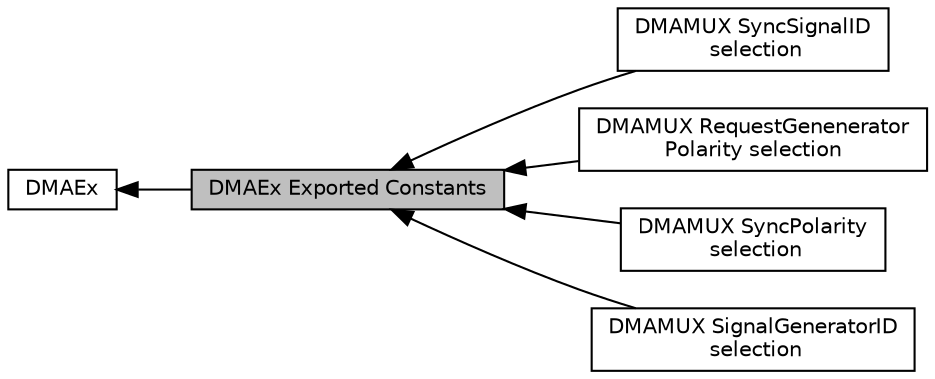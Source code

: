 digraph "DMAEx Exported Constants"
{
  edge [fontname="Helvetica",fontsize="10",labelfontname="Helvetica",labelfontsize="10"];
  node [fontname="Helvetica",fontsize="10",shape=box];
  rankdir=LR;
  Node3 [label="DMAMUX SyncSignalID\l selection",height=0.2,width=0.4,color="black", fillcolor="white", style="filled",URL="$group__DMAEx__DMAMUX__SyncSignalID__selection.html",tooltip=" "];
  Node1 [label="DMAEx Exported Constants",height=0.2,width=0.4,color="black", fillcolor="grey75", style="filled", fontcolor="black",tooltip=" "];
  Node6 [label="DMAMUX RequestGenenerator\lPolarity selection",height=0.2,width=0.4,color="black", fillcolor="white", style="filled",URL="$group__DMAEx__DMAMUX__RequestGeneneratorPolarity__selection.html",tooltip=" "];
  Node4 [label="DMAMUX SyncPolarity\l selection",height=0.2,width=0.4,color="black", fillcolor="white", style="filled",URL="$group__DMAEx__DMAMUX__SyncPolarity__selection.html",tooltip=" "];
  Node5 [label="DMAMUX SignalGeneratorID\l selection",height=0.2,width=0.4,color="black", fillcolor="white", style="filled",URL="$group__DMAEx__DMAMUX__SignalGeneratorID__selection.html",tooltip=" "];
  Node2 [label="DMAEx",height=0.2,width=0.4,color="black", fillcolor="white", style="filled",URL="$group__DMAEx.html",tooltip="DMA Extended HAL module driver."];
  Node2->Node1 [shape=plaintext, dir="back", style="solid"];
  Node1->Node3 [shape=plaintext, dir="back", style="solid"];
  Node1->Node4 [shape=plaintext, dir="back", style="solid"];
  Node1->Node5 [shape=plaintext, dir="back", style="solid"];
  Node1->Node6 [shape=plaintext, dir="back", style="solid"];
}

